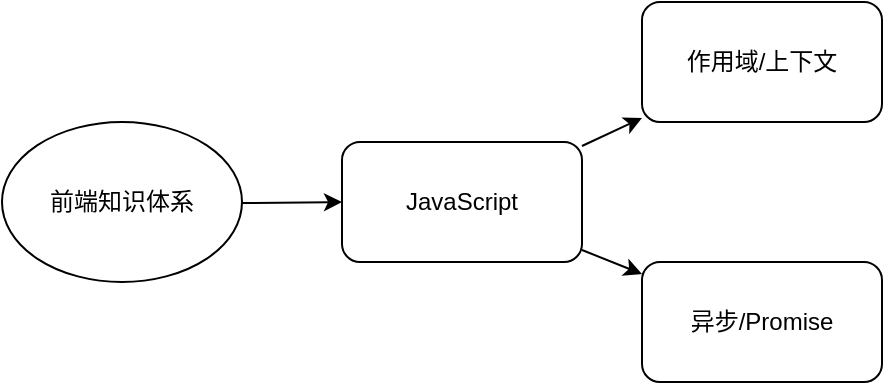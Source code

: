 <mxfile version="22.1.16" type="github">
  <diagram name="第 1 页" id="x_wlSYk6Ch3LkXY5QBWc">
    <mxGraphModel dx="1114" dy="827" grid="1" gridSize="10" guides="1" tooltips="1" connect="1" arrows="1" fold="1" page="1" pageScale="1" pageWidth="827" pageHeight="1169" math="0" shadow="0">
      <root>
        <mxCell id="0" />
        <mxCell id="1" parent="0" />
        <mxCell id="Jbd0tGD0g_0H_KgzuXTf-7" value="" style="rounded=0;orthogonalLoop=1;jettySize=auto;html=1;" parent="1" source="Jbd0tGD0g_0H_KgzuXTf-5" target="Jbd0tGD0g_0H_KgzuXTf-6" edge="1">
          <mxGeometry relative="1" as="geometry" />
        </mxCell>
        <mxCell id="Jbd0tGD0g_0H_KgzuXTf-5" value="前端知识体系" style="ellipse;whiteSpace=wrap;html=1;" parent="1" vertex="1">
          <mxGeometry x="260" y="320" width="120" height="80" as="geometry" />
        </mxCell>
        <mxCell id="Jbd0tGD0g_0H_KgzuXTf-9" value="" style="rounded=0;orthogonalLoop=1;jettySize=auto;html=1;" parent="1" source="Jbd0tGD0g_0H_KgzuXTf-6" target="Jbd0tGD0g_0H_KgzuXTf-8" edge="1">
          <mxGeometry relative="1" as="geometry" />
        </mxCell>
        <mxCell id="Jbd0tGD0g_0H_KgzuXTf-12" value="" style="rounded=0;orthogonalLoop=1;jettySize=auto;html=1;" parent="1" source="Jbd0tGD0g_0H_KgzuXTf-6" target="Jbd0tGD0g_0H_KgzuXTf-11" edge="1">
          <mxGeometry relative="1" as="geometry" />
        </mxCell>
        <mxCell id="Jbd0tGD0g_0H_KgzuXTf-6" value="JavaScript" style="whiteSpace=wrap;html=1;rounded=1;" parent="1" vertex="1">
          <mxGeometry x="430" y="330" width="120" height="60" as="geometry" />
        </mxCell>
        <mxCell id="Jbd0tGD0g_0H_KgzuXTf-8" value="作用域/上下文" style="whiteSpace=wrap;html=1;rounded=1;" parent="1" vertex="1">
          <mxGeometry x="580" y="260" width="120" height="60" as="geometry" />
        </mxCell>
        <mxCell id="Jbd0tGD0g_0H_KgzuXTf-11" value="异步/Promise" style="whiteSpace=wrap;html=1;rounded=1;" parent="1" vertex="1">
          <mxGeometry x="580" y="390" width="120" height="60" as="geometry" />
        </mxCell>
      </root>
    </mxGraphModel>
  </diagram>
</mxfile>
